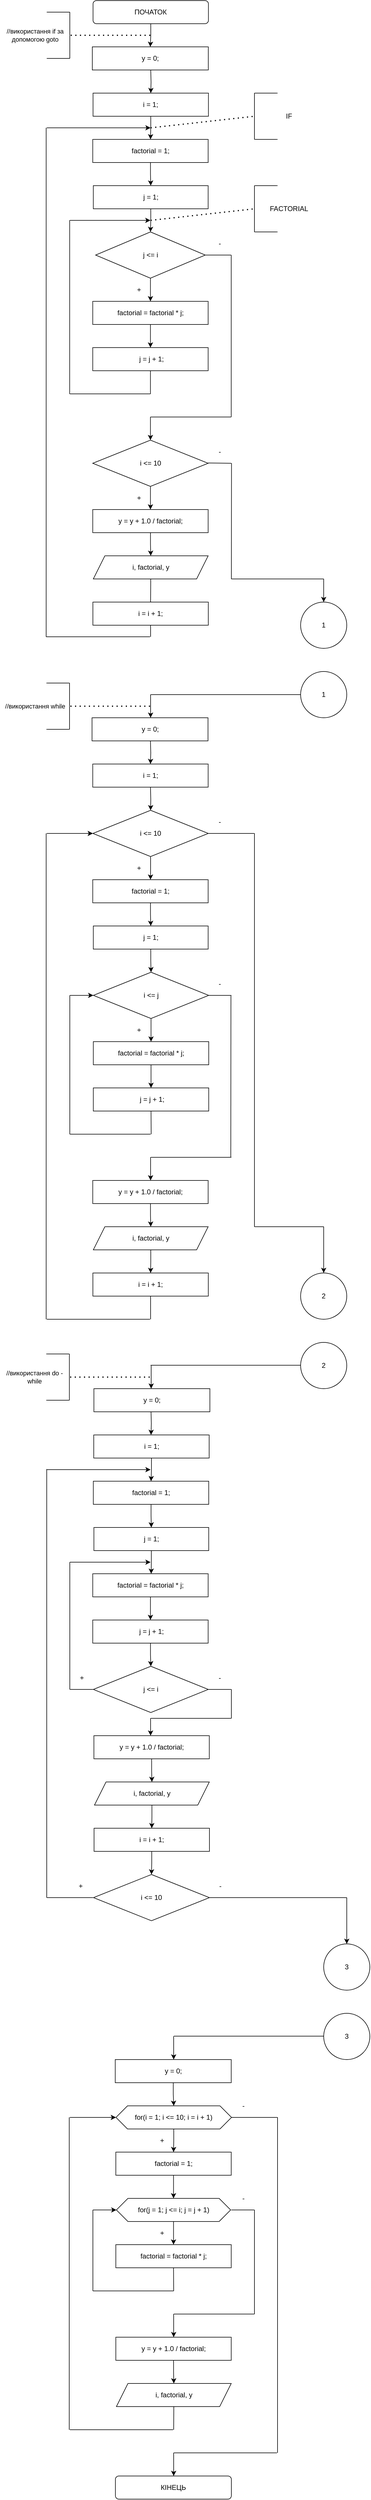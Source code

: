 <mxfile version="16.5.1" type="device"><diagram id="L-5U5gxU07dS2nsxIZmG" name="Страница 1"><mxGraphModel dx="868" dy="563" grid="1" gridSize="10" guides="1" tooltips="1" connect="1" arrows="1" fold="1" page="1" pageScale="1" pageWidth="827" pageHeight="1169" math="0" shadow="0"><root><mxCell id="0"/><mxCell id="1" parent="0"/><mxCell id="ZQa3BMtyX0t7E4m9LbLa-161" value="" style="edgeStyle=orthogonalEdgeStyle;rounded=0;orthogonalLoop=1;jettySize=auto;html=1;" parent="1" source="2pQxd9SInpSL4B5WO1oi-1" target="ZQa3BMtyX0t7E4m9LbLa-160" edge="1"><mxGeometry relative="1" as="geometry"/></mxCell><mxCell id="2pQxd9SInpSL4B5WO1oi-1" value="ПОЧАТОК" style="rounded=1;whiteSpace=wrap;html=1;" parent="1" vertex="1"><mxGeometry x="320.25" y="40" width="200" height="40" as="geometry"/></mxCell><mxCell id="2pQxd9SInpSL4B5WO1oi-9" value="" style="edgeStyle=orthogonalEdgeStyle;rounded=0;orthogonalLoop=1;jettySize=auto;html=1;" parent="1" target="2pQxd9SInpSL4B5WO1oi-8" edge="1"><mxGeometry relative="1" as="geometry"><mxPoint x="420.25" y="160" as="sourcePoint"/></mxGeometry></mxCell><mxCell id="ZQa3BMtyX0t7E4m9LbLa-22" value="" style="edgeStyle=orthogonalEdgeStyle;rounded=0;orthogonalLoop=1;jettySize=auto;html=1;" parent="1" source="2pQxd9SInpSL4B5WO1oi-8" target="ZQa3BMtyX0t7E4m9LbLa-1" edge="1"><mxGeometry relative="1" as="geometry"/></mxCell><mxCell id="2pQxd9SInpSL4B5WO1oi-8" value="i = 1;" style="rounded=0;whiteSpace=wrap;html=1;" parent="1" vertex="1"><mxGeometry x="320.25" y="200" width="200" height="40" as="geometry"/></mxCell><mxCell id="2pQxd9SInpSL4B5WO1oi-80" value="" style="endArrow=none;dashed=1;html=1;dashPattern=1 3;strokeWidth=2;rounded=0;fontSize=11;" parent="1" edge="1"><mxGeometry width="50" height="50" relative="1" as="geometry"><mxPoint x="281.5" y="100" as="sourcePoint"/><mxPoint x="421" y="100" as="targetPoint"/></mxGeometry></mxCell><mxCell id="wrFupDP92mn94xfU0xrm-1" value="" style="endArrow=none;html=1;rounded=0;fontSize=11;" parent="1" edge="1"><mxGeometry width="50" height="50" relative="1" as="geometry"><mxPoint x="280" y="140" as="sourcePoint"/><mxPoint x="280" y="60" as="targetPoint"/></mxGeometry></mxCell><mxCell id="wrFupDP92mn94xfU0xrm-2" value="" style="endArrow=none;html=1;rounded=0;fontSize=11;" parent="1" edge="1"><mxGeometry width="50" height="50" relative="1" as="geometry"><mxPoint x="240" y="140" as="sourcePoint"/><mxPoint x="280" y="140" as="targetPoint"/></mxGeometry></mxCell><mxCell id="wrFupDP92mn94xfU0xrm-3" value="" style="endArrow=none;html=1;rounded=0;fontSize=11;" parent="1" edge="1"><mxGeometry width="50" height="50" relative="1" as="geometry"><mxPoint x="240" y="60" as="sourcePoint"/><mxPoint x="280" y="60" as="targetPoint"/></mxGeometry></mxCell><mxCell id="wrFupDP92mn94xfU0xrm-4" value="&lt;span&gt;//використання if за допомогою goto&lt;/span&gt;" style="text;html=1;strokeColor=none;fillColor=none;align=center;verticalAlign=middle;whiteSpace=wrap;rounded=0;fontSize=11;" parent="1" vertex="1"><mxGeometry x="160" y="60" width="119.5" height="80" as="geometry"/></mxCell><mxCell id="ZQa3BMtyX0t7E4m9LbLa-3" value="" style="edgeStyle=orthogonalEdgeStyle;rounded=0;orthogonalLoop=1;jettySize=auto;html=1;" parent="1" source="ZQa3BMtyX0t7E4m9LbLa-1" target="ZQa3BMtyX0t7E4m9LbLa-2" edge="1"><mxGeometry relative="1" as="geometry"/></mxCell><mxCell id="ZQa3BMtyX0t7E4m9LbLa-1" value="&lt;div&gt;factorial = 1;&lt;/div&gt;" style="rounded=0;whiteSpace=wrap;html=1;" parent="1" vertex="1"><mxGeometry x="319.75" y="280" width="200" height="40" as="geometry"/></mxCell><mxCell id="ZQa3BMtyX0t7E4m9LbLa-5" value="" style="edgeStyle=orthogonalEdgeStyle;rounded=0;orthogonalLoop=1;jettySize=auto;html=1;" parent="1" source="ZQa3BMtyX0t7E4m9LbLa-2" target="ZQa3BMtyX0t7E4m9LbLa-4" edge="1"><mxGeometry relative="1" as="geometry"/></mxCell><mxCell id="ZQa3BMtyX0t7E4m9LbLa-2" value="j = 1;" style="rounded=0;whiteSpace=wrap;html=1;" parent="1" vertex="1"><mxGeometry x="320.75" y="360" width="199" height="40" as="geometry"/></mxCell><mxCell id="ZQa3BMtyX0t7E4m9LbLa-8" value="" style="edgeStyle=orthogonalEdgeStyle;rounded=0;orthogonalLoop=1;jettySize=auto;html=1;" parent="1" source="ZQa3BMtyX0t7E4m9LbLa-4" target="ZQa3BMtyX0t7E4m9LbLa-7" edge="1"><mxGeometry relative="1" as="geometry"/></mxCell><mxCell id="ZQa3BMtyX0t7E4m9LbLa-4" value="j &amp;lt;= i" style="rhombus;whiteSpace=wrap;html=1;" parent="1" vertex="1"><mxGeometry x="324.75" y="440" width="190" height="80" as="geometry"/></mxCell><mxCell id="ZQa3BMtyX0t7E4m9LbLa-10" value="" style="edgeStyle=orthogonalEdgeStyle;rounded=0;orthogonalLoop=1;jettySize=auto;html=1;" parent="1" source="ZQa3BMtyX0t7E4m9LbLa-7" target="ZQa3BMtyX0t7E4m9LbLa-9" edge="1"><mxGeometry relative="1" as="geometry"/></mxCell><mxCell id="ZQa3BMtyX0t7E4m9LbLa-7" value="&lt;div&gt;factorial = factorial * j;&lt;/div&gt;" style="rounded=0;whiteSpace=wrap;html=1;" parent="1" vertex="1"><mxGeometry x="319.75" y="560" width="200" height="40" as="geometry"/></mxCell><mxCell id="ZQa3BMtyX0t7E4m9LbLa-9" value="&lt;span&gt;&amp;nbsp;j = j + 1;&lt;/span&gt;" style="rounded=0;whiteSpace=wrap;html=1;" parent="1" vertex="1"><mxGeometry x="319.75" y="640" width="200" height="40" as="geometry"/></mxCell><mxCell id="ZQa3BMtyX0t7E4m9LbLa-11" value="" style="endArrow=none;html=1;rounded=0;entryX=0.5;entryY=1;entryDx=0;entryDy=0;" parent="1" target="ZQa3BMtyX0t7E4m9LbLa-9" edge="1"><mxGeometry width="50" height="50" relative="1" as="geometry"><mxPoint x="419.75" y="720" as="sourcePoint"/><mxPoint x="439.75" y="690" as="targetPoint"/></mxGeometry></mxCell><mxCell id="ZQa3BMtyX0t7E4m9LbLa-12" value="" style="endArrow=none;html=1;rounded=0;" parent="1" edge="1"><mxGeometry width="50" height="50" relative="1" as="geometry"><mxPoint x="279.75" y="720" as="sourcePoint"/><mxPoint x="419.75" y="720" as="targetPoint"/></mxGeometry></mxCell><mxCell id="ZQa3BMtyX0t7E4m9LbLa-13" value="" style="endArrow=none;html=1;rounded=0;" parent="1" edge="1"><mxGeometry width="50" height="50" relative="1" as="geometry"><mxPoint x="279.75" y="720" as="sourcePoint"/><mxPoint x="279.75" y="420" as="targetPoint"/></mxGeometry></mxCell><mxCell id="ZQa3BMtyX0t7E4m9LbLa-14" value="" style="endArrow=classic;html=1;rounded=0;" parent="1" edge="1"><mxGeometry width="50" height="50" relative="1" as="geometry"><mxPoint x="279.75" y="420" as="sourcePoint"/><mxPoint x="419.75" y="420" as="targetPoint"/></mxGeometry></mxCell><mxCell id="ZQa3BMtyX0t7E4m9LbLa-15" value="" style="endArrow=none;html=1;rounded=0;" parent="1" edge="1"><mxGeometry width="50" height="50" relative="1" as="geometry"><mxPoint x="559.75" y="760" as="sourcePoint"/><mxPoint x="559.75" y="480" as="targetPoint"/></mxGeometry></mxCell><mxCell id="ZQa3BMtyX0t7E4m9LbLa-16" value="" style="endArrow=none;html=1;rounded=0;exitX=1;exitY=0.5;exitDx=0;exitDy=0;" parent="1" source="ZQa3BMtyX0t7E4m9LbLa-4" edge="1"><mxGeometry width="50" height="50" relative="1" as="geometry"><mxPoint x="529.75" y="440" as="sourcePoint"/><mxPoint x="559.75" y="480" as="targetPoint"/></mxGeometry></mxCell><mxCell id="ZQa3BMtyX0t7E4m9LbLa-17" value="" style="endArrow=none;html=1;rounded=0;" parent="1" edge="1"><mxGeometry width="50" height="50" relative="1" as="geometry"><mxPoint x="419.75" y="760" as="sourcePoint"/><mxPoint x="559.75" y="760" as="targetPoint"/></mxGeometry></mxCell><mxCell id="ZQa3BMtyX0t7E4m9LbLa-18" value="" style="endArrow=classic;html=1;rounded=0;" parent="1" edge="1"><mxGeometry width="50" height="50" relative="1" as="geometry"><mxPoint x="419.75" y="760" as="sourcePoint"/><mxPoint x="419.75" y="800" as="targetPoint"/></mxGeometry></mxCell><mxCell id="ZQa3BMtyX0t7E4m9LbLa-23" value="" style="edgeStyle=orthogonalEdgeStyle;rounded=0;orthogonalLoop=1;jettySize=auto;html=1;" parent="1" source="ZQa3BMtyX0t7E4m9LbLa-19" target="ZQa3BMtyX0t7E4m9LbLa-20" edge="1"><mxGeometry relative="1" as="geometry"/></mxCell><mxCell id="ZQa3BMtyX0t7E4m9LbLa-19" value="i &amp;lt;= 10" style="rhombus;whiteSpace=wrap;html=1;" parent="1" vertex="1"><mxGeometry x="319.75" y="800" width="200" height="80" as="geometry"/></mxCell><mxCell id="ZQa3BMtyX0t7E4m9LbLa-24" value="" style="edgeStyle=orthogonalEdgeStyle;rounded=0;orthogonalLoop=1;jettySize=auto;html=1;" parent="1" source="ZQa3BMtyX0t7E4m9LbLa-20" target="ZQa3BMtyX0t7E4m9LbLa-21" edge="1"><mxGeometry relative="1" as="geometry"/></mxCell><mxCell id="ZQa3BMtyX0t7E4m9LbLa-20" value="y = y + 1.0 / factorial;" style="rounded=0;whiteSpace=wrap;html=1;" parent="1" vertex="1"><mxGeometry x="319.75" y="920" width="200" height="40" as="geometry"/></mxCell><mxCell id="ZQa3BMtyX0t7E4m9LbLa-21" value="i, factorial, y" style="shape=parallelogram;perimeter=parallelogramPerimeter;whiteSpace=wrap;html=1;fixedSize=1;" parent="1" vertex="1"><mxGeometry x="320.75" y="1000" width="199" height="40" as="geometry"/></mxCell><mxCell id="ZQa3BMtyX0t7E4m9LbLa-25" value="" style="endArrow=none;html=1;rounded=0;entryX=0.5;entryY=1;entryDx=0;entryDy=0;" parent="1" target="ZQa3BMtyX0t7E4m9LbLa-21" edge="1"><mxGeometry width="50" height="50" relative="1" as="geometry"><mxPoint x="420" y="1080" as="sourcePoint"/><mxPoint x="450" y="1080" as="targetPoint"/></mxGeometry></mxCell><mxCell id="ZQa3BMtyX0t7E4m9LbLa-26" value="" style="endArrow=none;html=1;rounded=0;" parent="1" edge="1"><mxGeometry width="50" height="50" relative="1" as="geometry"><mxPoint x="239" y="1140" as="sourcePoint"/><mxPoint x="419" y="1140" as="targetPoint"/></mxGeometry></mxCell><mxCell id="ZQa3BMtyX0t7E4m9LbLa-27" value="" style="endArrow=none;html=1;rounded=0;" parent="1" edge="1"><mxGeometry width="50" height="50" relative="1" as="geometry"><mxPoint x="239" y="1140" as="sourcePoint"/><mxPoint x="239" y="260" as="targetPoint"/></mxGeometry></mxCell><mxCell id="ZQa3BMtyX0t7E4m9LbLa-28" value="" style="endArrow=classic;html=1;rounded=0;" parent="1" edge="1"><mxGeometry width="50" height="50" relative="1" as="geometry"><mxPoint x="240" y="260" as="sourcePoint"/><mxPoint x="420" y="260" as="targetPoint"/></mxGeometry></mxCell><mxCell id="ZQa3BMtyX0t7E4m9LbLa-29" value="+" style="text;html=1;strokeColor=none;fillColor=none;align=center;verticalAlign=middle;whiteSpace=wrap;rounded=0;" parent="1" vertex="1"><mxGeometry x="380" y="520" width="40" height="40" as="geometry"/></mxCell><mxCell id="ZQa3BMtyX0t7E4m9LbLa-30" value="-" style="text;html=1;strokeColor=none;fillColor=none;align=center;verticalAlign=middle;whiteSpace=wrap;rounded=0;" parent="1" vertex="1"><mxGeometry x="520.25" y="440" width="40" height="40" as="geometry"/></mxCell><mxCell id="ZQa3BMtyX0t7E4m9LbLa-31" value="+" style="text;html=1;strokeColor=none;fillColor=none;align=center;verticalAlign=middle;whiteSpace=wrap;rounded=0;" parent="1" vertex="1"><mxGeometry x="380" y="880" width="40" height="40" as="geometry"/></mxCell><mxCell id="ZQa3BMtyX0t7E4m9LbLa-32" value="-" style="text;html=1;strokeColor=none;fillColor=none;align=center;verticalAlign=middle;whiteSpace=wrap;rounded=0;" parent="1" vertex="1"><mxGeometry x="520.25" y="800" width="40" height="40" as="geometry"/></mxCell><mxCell id="ZQa3BMtyX0t7E4m9LbLa-33" value="" style="endArrow=none;html=1;rounded=0;" parent="1" edge="1"><mxGeometry width="50" height="50" relative="1" as="geometry"><mxPoint x="519.75" y="839.5" as="sourcePoint"/><mxPoint x="560" y="840" as="targetPoint"/></mxGeometry></mxCell><mxCell id="ZQa3BMtyX0t7E4m9LbLa-34" value="" style="endArrow=none;html=1;rounded=0;" parent="1" edge="1"><mxGeometry width="50" height="50" relative="1" as="geometry"><mxPoint x="600" y="360" as="sourcePoint"/><mxPoint x="640" y="360" as="targetPoint"/></mxGeometry></mxCell><mxCell id="ZQa3BMtyX0t7E4m9LbLa-35" value="" style="endArrow=none;html=1;rounded=0;" parent="1" edge="1"><mxGeometry width="50" height="50" relative="1" as="geometry"><mxPoint x="600" y="440" as="sourcePoint"/><mxPoint x="640" y="440" as="targetPoint"/></mxGeometry></mxCell><mxCell id="ZQa3BMtyX0t7E4m9LbLa-36" value="" style="endArrow=none;html=1;rounded=0;" parent="1" edge="1"><mxGeometry width="50" height="50" relative="1" as="geometry"><mxPoint x="600" y="440" as="sourcePoint"/><mxPoint x="600" y="360" as="targetPoint"/></mxGeometry></mxCell><mxCell id="ZQa3BMtyX0t7E4m9LbLa-38" value="" style="endArrow=none;dashed=1;html=1;dashPattern=1 3;strokeWidth=2;rounded=0;" parent="1" edge="1"><mxGeometry width="50" height="50" relative="1" as="geometry"><mxPoint x="420" y="420" as="sourcePoint"/><mxPoint x="600" y="400" as="targetPoint"/></mxGeometry></mxCell><mxCell id="ZQa3BMtyX0t7E4m9LbLa-39" value="FACTORIAL" style="text;html=1;strokeColor=none;fillColor=none;align=center;verticalAlign=middle;whiteSpace=wrap;rounded=0;" parent="1" vertex="1"><mxGeometry x="600" y="360" width="120" height="80" as="geometry"/></mxCell><mxCell id="ZQa3BMtyX0t7E4m9LbLa-40" value="" style="endArrow=none;html=1;rounded=0;" parent="1" edge="1"><mxGeometry width="50" height="50" relative="1" as="geometry"><mxPoint x="600" y="200" as="sourcePoint"/><mxPoint x="640" y="200" as="targetPoint"/></mxGeometry></mxCell><mxCell id="ZQa3BMtyX0t7E4m9LbLa-41" value="" style="endArrow=none;html=1;rounded=0;" parent="1" edge="1"><mxGeometry width="50" height="50" relative="1" as="geometry"><mxPoint x="600" y="280" as="sourcePoint"/><mxPoint x="640" y="280" as="targetPoint"/></mxGeometry></mxCell><mxCell id="ZQa3BMtyX0t7E4m9LbLa-42" value="" style="endArrow=none;html=1;rounded=0;" parent="1" edge="1"><mxGeometry width="50" height="50" relative="1" as="geometry"><mxPoint x="600" y="280" as="sourcePoint"/><mxPoint x="600" y="200" as="targetPoint"/></mxGeometry></mxCell><mxCell id="ZQa3BMtyX0t7E4m9LbLa-43" value="" style="endArrow=none;dashed=1;html=1;dashPattern=1 3;strokeWidth=2;rounded=0;" parent="1" edge="1"><mxGeometry width="50" height="50" relative="1" as="geometry"><mxPoint x="420" y="260" as="sourcePoint"/><mxPoint x="600" y="240" as="targetPoint"/></mxGeometry></mxCell><mxCell id="ZQa3BMtyX0t7E4m9LbLa-44" value="IF" style="text;html=1;strokeColor=none;fillColor=none;align=center;verticalAlign=middle;whiteSpace=wrap;rounded=0;" parent="1" vertex="1"><mxGeometry x="600" y="200" width="120" height="80" as="geometry"/></mxCell><mxCell id="ZQa3BMtyX0t7E4m9LbLa-45" value="" style="endArrow=none;html=1;rounded=0;entryX=1;entryY=1;entryDx=0;entryDy=0;" parent="1" target="ZQa3BMtyX0t7E4m9LbLa-32" edge="1"><mxGeometry width="50" height="50" relative="1" as="geometry"><mxPoint x="560" y="1040" as="sourcePoint"/><mxPoint x="610" y="890" as="targetPoint"/></mxGeometry></mxCell><mxCell id="ZQa3BMtyX0t7E4m9LbLa-46" value="" style="endArrow=none;html=1;rounded=0;" parent="1" edge="1"><mxGeometry width="50" height="50" relative="1" as="geometry"><mxPoint x="560" y="1040" as="sourcePoint"/><mxPoint x="720" y="1040" as="targetPoint"/></mxGeometry></mxCell><mxCell id="ZQa3BMtyX0t7E4m9LbLa-47" value="1" style="ellipse;whiteSpace=wrap;html=1;aspect=fixed;rounded=1;" parent="1" vertex="1"><mxGeometry x="680" y="1080" width="80" height="80" as="geometry"/></mxCell><mxCell id="ZQa3BMtyX0t7E4m9LbLa-48" value="1" style="ellipse;whiteSpace=wrap;html=1;aspect=fixed;rounded=1;" parent="1" vertex="1"><mxGeometry x="680" y="1200" width="80" height="80" as="geometry"/></mxCell><mxCell id="ZQa3BMtyX0t7E4m9LbLa-49" value="" style="endArrow=classic;html=1;rounded=0;entryX=0.5;entryY=0;entryDx=0;entryDy=0;" parent="1" target="ZQa3BMtyX0t7E4m9LbLa-47" edge="1"><mxGeometry width="50" height="50" relative="1" as="geometry"><mxPoint x="720" y="1040" as="sourcePoint"/><mxPoint x="800" y="1010" as="targetPoint"/></mxGeometry></mxCell><mxCell id="ZQa3BMtyX0t7E4m9LbLa-50" value="" style="endArrow=none;html=1;rounded=0;entryX=0;entryY=0.5;entryDx=0;entryDy=0;" parent="1" target="ZQa3BMtyX0t7E4m9LbLa-48" edge="1"><mxGeometry width="50" height="50" relative="1" as="geometry"><mxPoint x="420" y="1240" as="sourcePoint"/><mxPoint x="660" y="1260" as="targetPoint"/></mxGeometry></mxCell><mxCell id="ZQa3BMtyX0t7E4m9LbLa-51" value="" style="endArrow=classic;html=1;rounded=0;" parent="1" edge="1"><mxGeometry width="50" height="50" relative="1" as="geometry"><mxPoint x="420" y="1240" as="sourcePoint"/><mxPoint x="420" y="1280" as="targetPoint"/></mxGeometry></mxCell><mxCell id="ZQa3BMtyX0t7E4m9LbLa-52" value="" style="edgeStyle=orthogonalEdgeStyle;rounded=0;orthogonalLoop=1;jettySize=auto;html=1;" parent="1" edge="1"><mxGeometry relative="1" as="geometry"><mxPoint x="419.75" y="1320" as="sourcePoint"/><mxPoint x="419.75" y="1360" as="targetPoint"/></mxGeometry></mxCell><mxCell id="ZQa3BMtyX0t7E4m9LbLa-63" value="" style="edgeStyle=orthogonalEdgeStyle;rounded=0;orthogonalLoop=1;jettySize=auto;html=1;" parent="1" target="ZQa3BMtyX0t7E4m9LbLa-61" edge="1"><mxGeometry relative="1" as="geometry"><mxPoint x="419.8" y="1400" as="sourcePoint"/></mxGeometry></mxCell><mxCell id="ZQa3BMtyX0t7E4m9LbLa-55" value="" style="endArrow=none;dashed=1;html=1;dashPattern=1 3;strokeWidth=2;rounded=0;fontSize=11;" parent="1" edge="1"><mxGeometry width="50" height="50" relative="1" as="geometry"><mxPoint x="281" y="1260" as="sourcePoint"/><mxPoint x="420.5" y="1260" as="targetPoint"/></mxGeometry></mxCell><mxCell id="ZQa3BMtyX0t7E4m9LbLa-56" value="" style="endArrow=none;html=1;rounded=0;fontSize=11;" parent="1" edge="1"><mxGeometry width="50" height="50" relative="1" as="geometry"><mxPoint x="279.5" y="1300" as="sourcePoint"/><mxPoint x="279.5" y="1220" as="targetPoint"/></mxGeometry></mxCell><mxCell id="ZQa3BMtyX0t7E4m9LbLa-57" value="" style="endArrow=none;html=1;rounded=0;fontSize=11;" parent="1" edge="1"><mxGeometry width="50" height="50" relative="1" as="geometry"><mxPoint x="239.5" y="1300" as="sourcePoint"/><mxPoint x="279.5" y="1300" as="targetPoint"/></mxGeometry></mxCell><mxCell id="ZQa3BMtyX0t7E4m9LbLa-58" value="" style="endArrow=none;html=1;rounded=0;fontSize=11;" parent="1" edge="1"><mxGeometry width="50" height="50" relative="1" as="geometry"><mxPoint x="239.5" y="1220" as="sourcePoint"/><mxPoint x="279.5" y="1220" as="targetPoint"/></mxGeometry></mxCell><mxCell id="ZQa3BMtyX0t7E4m9LbLa-59" value="&lt;span&gt;//використання while&lt;/span&gt;" style="text;html=1;strokeColor=none;fillColor=none;align=center;verticalAlign=middle;whiteSpace=wrap;rounded=0;fontSize=11;" parent="1" vertex="1"><mxGeometry x="159.5" y="1220" width="119.5" height="80" as="geometry"/></mxCell><mxCell id="ZQa3BMtyX0t7E4m9LbLa-71" value="" style="edgeStyle=orthogonalEdgeStyle;rounded=0;orthogonalLoop=1;jettySize=auto;html=1;" parent="1" source="ZQa3BMtyX0t7E4m9LbLa-61" target="ZQa3BMtyX0t7E4m9LbLa-69" edge="1"><mxGeometry relative="1" as="geometry"/></mxCell><mxCell id="ZQa3BMtyX0t7E4m9LbLa-61" value="i &amp;lt;= 10" style="rhombus;whiteSpace=wrap;html=1;rounded=0;" parent="1" vertex="1"><mxGeometry x="320" y="1440" width="200" height="80" as="geometry"/></mxCell><mxCell id="ZQa3BMtyX0t7E4m9LbLa-65" value="i = i + 1;" style="rounded=0;whiteSpace=wrap;html=1;" parent="1" vertex="1"><mxGeometry x="320" y="1080" width="200" height="40" as="geometry"/></mxCell><mxCell id="ZQa3BMtyX0t7E4m9LbLa-66" value="" style="endArrow=none;html=1;rounded=0;entryX=0.5;entryY=1;entryDx=0;entryDy=0;" parent="1" target="ZQa3BMtyX0t7E4m9LbLa-65" edge="1"><mxGeometry width="50" height="50" relative="1" as="geometry"><mxPoint x="420" y="1140" as="sourcePoint"/><mxPoint x="490" y="1130" as="targetPoint"/></mxGeometry></mxCell><mxCell id="ZQa3BMtyX0t7E4m9LbLa-72" value="" style="edgeStyle=orthogonalEdgeStyle;rounded=0;orthogonalLoop=1;jettySize=auto;html=1;" parent="1" source="ZQa3BMtyX0t7E4m9LbLa-69" target="ZQa3BMtyX0t7E4m9LbLa-70" edge="1"><mxGeometry relative="1" as="geometry"/></mxCell><mxCell id="ZQa3BMtyX0t7E4m9LbLa-69" value="&lt;div&gt;factorial = 1;&lt;/div&gt;" style="rounded=0;whiteSpace=wrap;html=1;" parent="1" vertex="1"><mxGeometry x="319.75" y="1560" width="200" height="40" as="geometry"/></mxCell><mxCell id="ZQa3BMtyX0t7E4m9LbLa-74" value="" style="edgeStyle=orthogonalEdgeStyle;rounded=0;orthogonalLoop=1;jettySize=auto;html=1;" parent="1" source="ZQa3BMtyX0t7E4m9LbLa-70" target="ZQa3BMtyX0t7E4m9LbLa-73" edge="1"><mxGeometry relative="1" as="geometry"/></mxCell><mxCell id="ZQa3BMtyX0t7E4m9LbLa-70" value="j = 1;" style="rounded=0;whiteSpace=wrap;html=1;" parent="1" vertex="1"><mxGeometry x="320.75" y="1640" width="199" height="40" as="geometry"/></mxCell><mxCell id="ZQa3BMtyX0t7E4m9LbLa-77" value="" style="edgeStyle=orthogonalEdgeStyle;rounded=0;orthogonalLoop=1;jettySize=auto;html=1;" parent="1" source="ZQa3BMtyX0t7E4m9LbLa-73" target="ZQa3BMtyX0t7E4m9LbLa-75" edge="1"><mxGeometry relative="1" as="geometry"/></mxCell><mxCell id="ZQa3BMtyX0t7E4m9LbLa-73" value="i &amp;lt;= j" style="rhombus;whiteSpace=wrap;html=1;rounded=0;" parent="1" vertex="1"><mxGeometry x="320.75" y="1720" width="200" height="80" as="geometry"/></mxCell><mxCell id="ZQa3BMtyX0t7E4m9LbLa-78" value="" style="edgeStyle=orthogonalEdgeStyle;rounded=0;orthogonalLoop=1;jettySize=auto;html=1;" parent="1" source="ZQa3BMtyX0t7E4m9LbLa-75" target="ZQa3BMtyX0t7E4m9LbLa-76" edge="1"><mxGeometry relative="1" as="geometry"/></mxCell><mxCell id="ZQa3BMtyX0t7E4m9LbLa-75" value="&lt;div&gt;factorial = factorial * j;&lt;/div&gt;" style="rounded=0;whiteSpace=wrap;html=1;" parent="1" vertex="1"><mxGeometry x="320.75" y="1840" width="200" height="40" as="geometry"/></mxCell><mxCell id="ZQa3BMtyX0t7E4m9LbLa-76" value="&lt;span&gt;&amp;nbsp;j = j + 1;&lt;/span&gt;" style="rounded=0;whiteSpace=wrap;html=1;" parent="1" vertex="1"><mxGeometry x="320.75" y="1920" width="200" height="40" as="geometry"/></mxCell><mxCell id="ZQa3BMtyX0t7E4m9LbLa-79" value="" style="endArrow=none;html=1;rounded=0;entryX=0.5;entryY=1;entryDx=0;entryDy=0;" parent="1" target="ZQa3BMtyX0t7E4m9LbLa-76" edge="1"><mxGeometry width="50" height="50" relative="1" as="geometry"><mxPoint x="421" y="2000" as="sourcePoint"/><mxPoint x="460" y="1980" as="targetPoint"/></mxGeometry></mxCell><mxCell id="ZQa3BMtyX0t7E4m9LbLa-80" value="" style="endArrow=none;html=1;rounded=0;" parent="1" edge="1"><mxGeometry width="50" height="50" relative="1" as="geometry"><mxPoint x="280" y="2000" as="sourcePoint"/><mxPoint x="420" y="2000" as="targetPoint"/></mxGeometry></mxCell><mxCell id="ZQa3BMtyX0t7E4m9LbLa-81" value="" style="endArrow=none;html=1;rounded=0;" parent="1" edge="1"><mxGeometry width="50" height="50" relative="1" as="geometry"><mxPoint x="280" y="2000" as="sourcePoint"/><mxPoint x="280" y="1760" as="targetPoint"/></mxGeometry></mxCell><mxCell id="ZQa3BMtyX0t7E4m9LbLa-82" value="" style="endArrow=classic;html=1;rounded=0;entryX=0;entryY=0.5;entryDx=0;entryDy=0;" parent="1" target="ZQa3BMtyX0t7E4m9LbLa-73" edge="1"><mxGeometry width="50" height="50" relative="1" as="geometry"><mxPoint x="280" y="1760" as="sourcePoint"/><mxPoint x="330" y="1700" as="targetPoint"/></mxGeometry></mxCell><mxCell id="ZQa3BMtyX0t7E4m9LbLa-83" value="" style="endArrow=none;html=1;rounded=0;exitX=0.996;exitY=0.5;exitDx=0;exitDy=0;exitPerimeter=0;" parent="1" source="ZQa3BMtyX0t7E4m9LbLa-73" edge="1"><mxGeometry width="50" height="50" relative="1" as="geometry"><mxPoint x="530" y="1760" as="sourcePoint"/><mxPoint x="560" y="1760" as="targetPoint"/></mxGeometry></mxCell><mxCell id="ZQa3BMtyX0t7E4m9LbLa-84" value="" style="endArrow=none;html=1;rounded=0;" parent="1" edge="1"><mxGeometry width="50" height="50" relative="1" as="geometry"><mxPoint x="559" y="2040" as="sourcePoint"/><mxPoint x="559.25" y="1760" as="targetPoint"/></mxGeometry></mxCell><mxCell id="ZQa3BMtyX0t7E4m9LbLa-85" value="" style="endArrow=none;html=1;rounded=0;" parent="1" edge="1"><mxGeometry width="50" height="50" relative="1" as="geometry"><mxPoint x="420" y="2040" as="sourcePoint"/><mxPoint x="560" y="2040" as="targetPoint"/></mxGeometry></mxCell><mxCell id="ZQa3BMtyX0t7E4m9LbLa-86" value="" style="endArrow=classic;html=1;rounded=0;" parent="1" edge="1"><mxGeometry width="50" height="50" relative="1" as="geometry"><mxPoint x="420" y="2040" as="sourcePoint"/><mxPoint x="420" y="2080" as="targetPoint"/></mxGeometry></mxCell><mxCell id="ZQa3BMtyX0t7E4m9LbLa-90" value="" style="edgeStyle=orthogonalEdgeStyle;rounded=0;orthogonalLoop=1;jettySize=auto;html=1;" parent="1" source="ZQa3BMtyX0t7E4m9LbLa-87" target="ZQa3BMtyX0t7E4m9LbLa-88" edge="1"><mxGeometry relative="1" as="geometry"/></mxCell><mxCell id="ZQa3BMtyX0t7E4m9LbLa-87" value="y = y + 1.0 / factorial;" style="rounded=0;whiteSpace=wrap;html=1;" parent="1" vertex="1"><mxGeometry x="319.75" y="2080" width="200" height="40" as="geometry"/></mxCell><mxCell id="ZQa3BMtyX0t7E4m9LbLa-91" value="" style="edgeStyle=orthogonalEdgeStyle;rounded=0;orthogonalLoop=1;jettySize=auto;html=1;" parent="1" source="ZQa3BMtyX0t7E4m9LbLa-88" target="ZQa3BMtyX0t7E4m9LbLa-89" edge="1"><mxGeometry relative="1" as="geometry"/></mxCell><mxCell id="ZQa3BMtyX0t7E4m9LbLa-88" value="i, factorial, y" style="shape=parallelogram;perimeter=parallelogramPerimeter;whiteSpace=wrap;html=1;fixedSize=1;" parent="1" vertex="1"><mxGeometry x="320.75" y="2160" width="199" height="40" as="geometry"/></mxCell><mxCell id="ZQa3BMtyX0t7E4m9LbLa-89" value="i = i + 1;" style="rounded=0;whiteSpace=wrap;html=1;" parent="1" vertex="1"><mxGeometry x="320" y="2240" width="200" height="40" as="geometry"/></mxCell><mxCell id="ZQa3BMtyX0t7E4m9LbLa-92" value="+" style="text;html=1;strokeColor=none;fillColor=none;align=center;verticalAlign=middle;whiteSpace=wrap;rounded=0;" parent="1" vertex="1"><mxGeometry x="380" y="1800" width="40" height="40" as="geometry"/></mxCell><mxCell id="ZQa3BMtyX0t7E4m9LbLa-93" value="-" style="text;html=1;strokeColor=none;fillColor=none;align=center;verticalAlign=middle;whiteSpace=wrap;rounded=0;" parent="1" vertex="1"><mxGeometry x="519.75" y="1720" width="40" height="40" as="geometry"/></mxCell><mxCell id="ZQa3BMtyX0t7E4m9LbLa-94" value="" style="endArrow=none;html=1;rounded=0;entryX=0.5;entryY=1;entryDx=0;entryDy=0;" parent="1" target="ZQa3BMtyX0t7E4m9LbLa-89" edge="1"><mxGeometry width="50" height="50" relative="1" as="geometry"><mxPoint x="420" y="2320" as="sourcePoint"/><mxPoint x="410" y="2290" as="targetPoint"/></mxGeometry></mxCell><mxCell id="ZQa3BMtyX0t7E4m9LbLa-95" value="" style="endArrow=none;html=1;rounded=0;" parent="1" edge="1"><mxGeometry width="50" height="50" relative="1" as="geometry"><mxPoint x="240" y="2320" as="sourcePoint"/><mxPoint x="419" y="2320" as="targetPoint"/></mxGeometry></mxCell><mxCell id="ZQa3BMtyX0t7E4m9LbLa-96" value="" style="endArrow=none;html=1;rounded=0;" parent="1" edge="1"><mxGeometry width="50" height="50" relative="1" as="geometry"><mxPoint x="239" y="2320" as="sourcePoint"/><mxPoint x="239" y="1480" as="targetPoint"/></mxGeometry></mxCell><mxCell id="ZQa3BMtyX0t7E4m9LbLa-97" value="" style="endArrow=classic;html=1;rounded=0;entryX=0;entryY=0.5;entryDx=0;entryDy=0;" parent="1" target="ZQa3BMtyX0t7E4m9LbLa-61" edge="1"><mxGeometry width="50" height="50" relative="1" as="geometry"><mxPoint x="240" y="1480" as="sourcePoint"/><mxPoint x="320" y="1410" as="targetPoint"/></mxGeometry></mxCell><mxCell id="ZQa3BMtyX0t7E4m9LbLa-98" value="+" style="text;html=1;strokeColor=none;fillColor=none;align=center;verticalAlign=middle;whiteSpace=wrap;rounded=0;" parent="1" vertex="1"><mxGeometry x="380" y="1520" width="40" height="40" as="geometry"/></mxCell><mxCell id="ZQa3BMtyX0t7E4m9LbLa-99" value="" style="endArrow=none;html=1;rounded=0;exitX=1;exitY=0.5;exitDx=0;exitDy=0;" parent="1" source="ZQa3BMtyX0t7E4m9LbLa-61" edge="1"><mxGeometry width="50" height="50" relative="1" as="geometry"><mxPoint x="560" y="1460" as="sourcePoint"/><mxPoint x="600" y="1480" as="targetPoint"/></mxGeometry></mxCell><mxCell id="ZQa3BMtyX0t7E4m9LbLa-100" value="-" style="text;html=1;strokeColor=none;fillColor=none;align=center;verticalAlign=middle;whiteSpace=wrap;rounded=0;" parent="1" vertex="1"><mxGeometry x="519.75" y="1440" width="40" height="40" as="geometry"/></mxCell><mxCell id="ZQa3BMtyX0t7E4m9LbLa-101" value="" style="endArrow=none;html=1;rounded=0;" parent="1" edge="1"><mxGeometry width="50" height="50" relative="1" as="geometry"><mxPoint x="600" y="2160" as="sourcePoint"/><mxPoint x="600" y="1480" as="targetPoint"/></mxGeometry></mxCell><mxCell id="ZQa3BMtyX0t7E4m9LbLa-102" value="2" style="ellipse;whiteSpace=wrap;html=1;aspect=fixed;rounded=1;" parent="1" vertex="1"><mxGeometry x="680" y="2240" width="80" height="80" as="geometry"/></mxCell><mxCell id="ZQa3BMtyX0t7E4m9LbLa-103" value="" style="endArrow=none;html=1;rounded=0;" parent="1" edge="1"><mxGeometry width="50" height="50" relative="1" as="geometry"><mxPoint x="600" y="2160" as="sourcePoint"/><mxPoint x="720" y="2160" as="targetPoint"/></mxGeometry></mxCell><mxCell id="ZQa3BMtyX0t7E4m9LbLa-104" value="" style="endArrow=classic;html=1;rounded=0;entryX=0.5;entryY=0;entryDx=0;entryDy=0;" parent="1" target="ZQa3BMtyX0t7E4m9LbLa-102" edge="1"><mxGeometry width="50" height="50" relative="1" as="geometry"><mxPoint x="720" y="2160" as="sourcePoint"/><mxPoint x="860" y="2160" as="targetPoint"/></mxGeometry></mxCell><mxCell id="ZQa3BMtyX0t7E4m9LbLa-105" value="2" style="ellipse;whiteSpace=wrap;html=1;aspect=fixed;rounded=1;" parent="1" vertex="1"><mxGeometry x="680" y="2360" width="80" height="80" as="geometry"/></mxCell><mxCell id="ZQa3BMtyX0t7E4m9LbLa-106" value="" style="endArrow=none;html=1;rounded=0;entryX=0;entryY=0.5;entryDx=0;entryDy=0;" parent="1" edge="1"><mxGeometry width="50" height="50" relative="1" as="geometry"><mxPoint x="420" y="2399.5" as="sourcePoint"/><mxPoint x="680" y="2399.5" as="targetPoint"/></mxGeometry></mxCell><mxCell id="ZQa3BMtyX0t7E4m9LbLa-107" value="" style="endArrow=none;dashed=1;html=1;dashPattern=1 3;strokeWidth=2;rounded=0;fontSize=11;" parent="1" edge="1"><mxGeometry width="50" height="50" relative="1" as="geometry"><mxPoint x="280.5" y="2420" as="sourcePoint"/><mxPoint x="420" y="2420" as="targetPoint"/></mxGeometry></mxCell><mxCell id="ZQa3BMtyX0t7E4m9LbLa-108" value="" style="endArrow=none;html=1;rounded=0;fontSize=11;" parent="1" edge="1"><mxGeometry width="50" height="50" relative="1" as="geometry"><mxPoint x="279.25" y="2460" as="sourcePoint"/><mxPoint x="279.25" y="2380" as="targetPoint"/></mxGeometry></mxCell><mxCell id="ZQa3BMtyX0t7E4m9LbLa-109" value="" style="endArrow=none;html=1;rounded=0;fontSize=11;" parent="1" edge="1"><mxGeometry width="50" height="50" relative="1" as="geometry"><mxPoint x="239.25" y="2460" as="sourcePoint"/><mxPoint x="279.25" y="2460" as="targetPoint"/></mxGeometry></mxCell><mxCell id="ZQa3BMtyX0t7E4m9LbLa-110" value="" style="endArrow=none;html=1;rounded=0;fontSize=11;" parent="1" edge="1"><mxGeometry width="50" height="50" relative="1" as="geometry"><mxPoint x="239.25" y="2380" as="sourcePoint"/><mxPoint x="279.25" y="2380" as="targetPoint"/></mxGeometry></mxCell><mxCell id="ZQa3BMtyX0t7E4m9LbLa-111" value="&lt;span&gt;//використання do - while&lt;/span&gt;" style="text;html=1;strokeColor=none;fillColor=none;align=center;verticalAlign=middle;whiteSpace=wrap;rounded=0;fontSize=11;" parent="1" vertex="1"><mxGeometry x="159.25" y="2380" width="119.5" height="80" as="geometry"/></mxCell><mxCell id="ZQa3BMtyX0t7E4m9LbLa-114" value="" style="endArrow=classic;html=1;rounded=0;" parent="1" edge="1"><mxGeometry width="50" height="50" relative="1" as="geometry"><mxPoint x="421" y="2400" as="sourcePoint"/><mxPoint x="421" y="2440" as="targetPoint"/></mxGeometry></mxCell><mxCell id="ZQa3BMtyX0t7E4m9LbLa-115" value="" style="edgeStyle=orthogonalEdgeStyle;rounded=0;orthogonalLoop=1;jettySize=auto;html=1;" parent="1" edge="1"><mxGeometry relative="1" as="geometry"><mxPoint x="420.75" y="2480" as="sourcePoint"/><mxPoint x="420.75" y="2520" as="targetPoint"/></mxGeometry></mxCell><mxCell id="ZQa3BMtyX0t7E4m9LbLa-123" value="" style="edgeStyle=orthogonalEdgeStyle;rounded=0;orthogonalLoop=1;jettySize=auto;html=1;" parent="1" source="ZQa3BMtyX0t7E4m9LbLa-119" target="ZQa3BMtyX0t7E4m9LbLa-120" edge="1"><mxGeometry relative="1" as="geometry"/></mxCell><mxCell id="ZQa3BMtyX0t7E4m9LbLa-119" value="&lt;div&gt;factorial = 1;&lt;/div&gt;" style="rounded=0;whiteSpace=wrap;html=1;" parent="1" vertex="1"><mxGeometry x="320.75" y="2600" width="200" height="40" as="geometry"/></mxCell><mxCell id="ZQa3BMtyX0t7E4m9LbLa-125" value="" style="edgeStyle=orthogonalEdgeStyle;rounded=0;orthogonalLoop=1;jettySize=auto;html=1;" parent="1" source="ZQa3BMtyX0t7E4m9LbLa-120" edge="1"><mxGeometry relative="1" as="geometry"><mxPoint x="421" y="2760" as="targetPoint"/></mxGeometry></mxCell><mxCell id="ZQa3BMtyX0t7E4m9LbLa-120" value="j = 1;" style="rounded=0;whiteSpace=wrap;html=1;" parent="1" vertex="1"><mxGeometry x="321.75" y="2680" width="199" height="40" as="geometry"/></mxCell><mxCell id="ZQa3BMtyX0t7E4m9LbLa-128" value="" style="edgeStyle=orthogonalEdgeStyle;rounded=0;orthogonalLoop=1;jettySize=auto;html=1;" parent="1" source="ZQa3BMtyX0t7E4m9LbLa-121" target="ZQa3BMtyX0t7E4m9LbLa-122" edge="1"><mxGeometry relative="1" as="geometry"/></mxCell><mxCell id="ZQa3BMtyX0t7E4m9LbLa-121" value="&lt;div&gt;factorial = factorial * j;&lt;/div&gt;" style="rounded=0;whiteSpace=wrap;html=1;" parent="1" vertex="1"><mxGeometry x="319.75" y="2760" width="200" height="40" as="geometry"/></mxCell><mxCell id="ZQa3BMtyX0t7E4m9LbLa-130" value="" style="edgeStyle=orthogonalEdgeStyle;rounded=0;orthogonalLoop=1;jettySize=auto;html=1;" parent="1" source="ZQa3BMtyX0t7E4m9LbLa-122" target="ZQa3BMtyX0t7E4m9LbLa-129" edge="1"><mxGeometry relative="1" as="geometry"/></mxCell><mxCell id="ZQa3BMtyX0t7E4m9LbLa-122" value="&lt;span&gt;&amp;nbsp;j = j + 1;&lt;/span&gt;" style="rounded=0;whiteSpace=wrap;html=1;" parent="1" vertex="1"><mxGeometry x="319.75" y="2840" width="200" height="40" as="geometry"/></mxCell><mxCell id="ZQa3BMtyX0t7E4m9LbLa-126" value="" style="endArrow=none;html=1;rounded=0;" parent="1" edge="1"><mxGeometry width="50" height="50" relative="1" as="geometry"><mxPoint x="280" y="2960" as="sourcePoint"/><mxPoint x="320" y="2960" as="targetPoint"/></mxGeometry></mxCell><mxCell id="ZQa3BMtyX0t7E4m9LbLa-127" value="" style="endArrow=none;html=1;rounded=0;" parent="1" edge="1"><mxGeometry width="50" height="50" relative="1" as="geometry"><mxPoint x="240" y="3320" as="sourcePoint"/><mxPoint x="240" y="2579" as="targetPoint"/></mxGeometry></mxCell><mxCell id="ZQa3BMtyX0t7E4m9LbLa-129" value="j &amp;lt;= i" style="rhombus;whiteSpace=wrap;html=1;rounded=0;" parent="1" vertex="1"><mxGeometry x="320.75" y="2920" width="199.25" height="80" as="geometry"/></mxCell><mxCell id="ZQa3BMtyX0t7E4m9LbLa-131" value="" style="endArrow=classic;html=1;rounded=0;" parent="1" edge="1"><mxGeometry width="50" height="50" relative="1" as="geometry"><mxPoint x="280" y="2740" as="sourcePoint"/><mxPoint x="420" y="2740" as="targetPoint"/></mxGeometry></mxCell><mxCell id="ZQa3BMtyX0t7E4m9LbLa-132" value="-" style="text;html=1;strokeColor=none;fillColor=none;align=center;verticalAlign=middle;whiteSpace=wrap;rounded=0;" parent="1" vertex="1"><mxGeometry x="519.75" y="2920" width="40" height="40" as="geometry"/></mxCell><mxCell id="ZQa3BMtyX0t7E4m9LbLa-133" value="" style="endArrow=none;html=1;rounded=0;" parent="1" edge="1"><mxGeometry width="50" height="50" relative="1" as="geometry"><mxPoint x="520" y="2960" as="sourcePoint"/><mxPoint x="560" y="2960" as="targetPoint"/></mxGeometry></mxCell><mxCell id="ZQa3BMtyX0t7E4m9LbLa-134" value="" style="endArrow=none;html=1;rounded=0;" parent="1" edge="1"><mxGeometry width="50" height="50" relative="1" as="geometry"><mxPoint x="560" y="3010" as="sourcePoint"/><mxPoint x="560" y="2960" as="targetPoint"/></mxGeometry></mxCell><mxCell id="ZQa3BMtyX0t7E4m9LbLa-135" value="" style="endArrow=none;html=1;rounded=0;" parent="1" edge="1"><mxGeometry width="50" height="50" relative="1" as="geometry"><mxPoint x="420" y="3010" as="sourcePoint"/><mxPoint x="560" y="3010" as="targetPoint"/></mxGeometry></mxCell><mxCell id="ZQa3BMtyX0t7E4m9LbLa-136" value="" style="endArrow=classic;html=1;rounded=0;" parent="1" edge="1"><mxGeometry width="50" height="50" relative="1" as="geometry"><mxPoint x="420" y="3010" as="sourcePoint"/><mxPoint x="420" y="3040" as="targetPoint"/></mxGeometry></mxCell><mxCell id="ZQa3BMtyX0t7E4m9LbLa-137" value="+" style="text;html=1;strokeColor=none;fillColor=none;align=center;verticalAlign=middle;whiteSpace=wrap;rounded=0;" parent="1" vertex="1"><mxGeometry x="281" y="2920" width="40" height="40" as="geometry"/></mxCell><mxCell id="ZQa3BMtyX0t7E4m9LbLa-141" value="" style="edgeStyle=orthogonalEdgeStyle;rounded=0;orthogonalLoop=1;jettySize=auto;html=1;" parent="1" source="ZQa3BMtyX0t7E4m9LbLa-138" target="ZQa3BMtyX0t7E4m9LbLa-139" edge="1"><mxGeometry relative="1" as="geometry"/></mxCell><mxCell id="ZQa3BMtyX0t7E4m9LbLa-138" value="y = y + 1.0 / factorial;" style="rounded=0;whiteSpace=wrap;html=1;" parent="1" vertex="1"><mxGeometry x="321.75" y="3040" width="200" height="40" as="geometry"/></mxCell><mxCell id="ZQa3BMtyX0t7E4m9LbLa-142" value="" style="edgeStyle=orthogonalEdgeStyle;rounded=0;orthogonalLoop=1;jettySize=auto;html=1;" parent="1" source="ZQa3BMtyX0t7E4m9LbLa-139" target="ZQa3BMtyX0t7E4m9LbLa-140" edge="1"><mxGeometry relative="1" as="geometry"/></mxCell><mxCell id="ZQa3BMtyX0t7E4m9LbLa-139" value="i, factorial, y" style="shape=parallelogram;perimeter=parallelogramPerimeter;whiteSpace=wrap;html=1;fixedSize=1;" parent="1" vertex="1"><mxGeometry x="322.75" y="3120" width="199" height="40" as="geometry"/></mxCell><mxCell id="ZQa3BMtyX0t7E4m9LbLa-144" value="" style="edgeStyle=orthogonalEdgeStyle;rounded=0;orthogonalLoop=1;jettySize=auto;html=1;" parent="1" source="ZQa3BMtyX0t7E4m9LbLa-140" target="ZQa3BMtyX0t7E4m9LbLa-143" edge="1"><mxGeometry relative="1" as="geometry"/></mxCell><mxCell id="ZQa3BMtyX0t7E4m9LbLa-140" value="i = i + 1;" style="rounded=0;whiteSpace=wrap;html=1;" parent="1" vertex="1"><mxGeometry x="322" y="3200" width="200" height="40" as="geometry"/></mxCell><mxCell id="ZQa3BMtyX0t7E4m9LbLa-143" value="i &amp;lt;= 10" style="rhombus;whiteSpace=wrap;html=1;rounded=0;" parent="1" vertex="1"><mxGeometry x="321" y="3280" width="201" height="80" as="geometry"/></mxCell><mxCell id="ZQa3BMtyX0t7E4m9LbLa-145" value="" style="endArrow=none;html=1;rounded=0;" parent="1" edge="1"><mxGeometry width="50" height="50" relative="1" as="geometry"><mxPoint x="280" y="2960" as="sourcePoint"/><mxPoint x="280" y="2740" as="targetPoint"/></mxGeometry></mxCell><mxCell id="ZQa3BMtyX0t7E4m9LbLa-146" value="" style="endArrow=none;html=1;rounded=0;" parent="1" edge="1"><mxGeometry width="50" height="50" relative="1" as="geometry"><mxPoint x="240" y="3320" as="sourcePoint"/><mxPoint x="320" y="3320" as="targetPoint"/></mxGeometry></mxCell><mxCell id="ZQa3BMtyX0t7E4m9LbLa-147" value="" style="endArrow=none;html=1;rounded=0;exitX=1;exitY=0.5;exitDx=0;exitDy=0;" parent="1" source="ZQa3BMtyX0t7E4m9LbLa-143" edge="1"><mxGeometry width="50" height="50" relative="1" as="geometry"><mxPoint x="550" y="3330" as="sourcePoint"/><mxPoint x="760" y="3320" as="targetPoint"/></mxGeometry></mxCell><mxCell id="ZQa3BMtyX0t7E4m9LbLa-150" value="3" style="ellipse;whiteSpace=wrap;html=1;aspect=fixed;rounded=0;" parent="1" vertex="1"><mxGeometry x="720" y="3400" width="80" height="80" as="geometry"/></mxCell><mxCell id="ZQa3BMtyX0t7E4m9LbLa-151" value="3" style="ellipse;whiteSpace=wrap;html=1;aspect=fixed;rounded=0;" parent="1" vertex="1"><mxGeometry x="720" y="3520" width="80" height="80" as="geometry"/></mxCell><mxCell id="ZQa3BMtyX0t7E4m9LbLa-152" value="" style="endArrow=classic;html=1;rounded=0;entryX=0.5;entryY=0;entryDx=0;entryDy=0;" parent="1" target="ZQa3BMtyX0t7E4m9LbLa-150" edge="1"><mxGeometry width="50" height="50" relative="1" as="geometry"><mxPoint x="760" y="3320" as="sourcePoint"/><mxPoint x="860" y="3280" as="targetPoint"/></mxGeometry></mxCell><mxCell id="ZQa3BMtyX0t7E4m9LbLa-153" value="" style="endArrow=classic;html=1;rounded=0;" parent="1" edge="1"><mxGeometry width="50" height="50" relative="1" as="geometry"><mxPoint x="240" y="2580" as="sourcePoint"/><mxPoint x="420" y="2580" as="targetPoint"/></mxGeometry></mxCell><mxCell id="ZQa3BMtyX0t7E4m9LbLa-155" value="-" style="text;html=1;strokeColor=none;fillColor=none;align=center;verticalAlign=middle;whiteSpace=wrap;rounded=0;" parent="1" vertex="1"><mxGeometry x="520.75" y="3280" width="40" height="40" as="geometry"/></mxCell><mxCell id="ZQa3BMtyX0t7E4m9LbLa-156" value="+" style="text;html=1;strokeColor=none;fillColor=none;align=center;verticalAlign=middle;whiteSpace=wrap;rounded=0;" parent="1" vertex="1"><mxGeometry x="278.5" y="3280" width="40" height="40" as="geometry"/></mxCell><mxCell id="ZQa3BMtyX0t7E4m9LbLa-157" value="" style="endArrow=none;html=1;rounded=0;entryX=0;entryY=0.5;entryDx=0;entryDy=0;" parent="1" edge="1"><mxGeometry width="50" height="50" relative="1" as="geometry"><mxPoint x="460" y="3559.5" as="sourcePoint"/><mxPoint x="720" y="3559.5" as="targetPoint"/></mxGeometry></mxCell><mxCell id="ZQa3BMtyX0t7E4m9LbLa-158" value="" style="endArrow=classic;html=1;rounded=0;" parent="1" edge="1"><mxGeometry width="50" height="50" relative="1" as="geometry"><mxPoint x="460" y="3560" as="sourcePoint"/><mxPoint x="460" y="3600" as="targetPoint"/></mxGeometry></mxCell><mxCell id="ZQa3BMtyX0t7E4m9LbLa-171" value="" style="edgeStyle=orthogonalEdgeStyle;rounded=0;orthogonalLoop=1;jettySize=auto;html=1;" parent="1" source="ZQa3BMtyX0t7E4m9LbLa-159" target="ZQa3BMtyX0t7E4m9LbLa-170" edge="1"><mxGeometry relative="1" as="geometry"/></mxCell><mxCell id="ZQa3BMtyX0t7E4m9LbLa-159" value="for(i = 1; i &amp;lt;= 10; i = i + 1)" style="shape=hexagon;perimeter=hexagonPerimeter2;whiteSpace=wrap;html=1;fixedSize=1;rounded=0;" parent="1" vertex="1"><mxGeometry x="360" y="3680" width="200.25" height="40" as="geometry"/></mxCell><mxCell id="ZQa3BMtyX0t7E4m9LbLa-160" value="y = 0;" style="rounded=0;whiteSpace=wrap;html=1;" parent="1" vertex="1"><mxGeometry x="319" y="120" width="201" height="40" as="geometry"/></mxCell><mxCell id="ZQa3BMtyX0t7E4m9LbLa-162" value="i = 1;" style="rounded=0;whiteSpace=wrap;html=1;" parent="1" vertex="1"><mxGeometry x="319.75" y="1360" width="200" height="40" as="geometry"/></mxCell><mxCell id="ZQa3BMtyX0t7E4m9LbLa-163" value="y = 0;" style="rounded=0;whiteSpace=wrap;html=1;" parent="1" vertex="1"><mxGeometry x="318.5" y="1280" width="201" height="40" as="geometry"/></mxCell><mxCell id="ZQa3BMtyX0t7E4m9LbLa-166" value="" style="edgeStyle=orthogonalEdgeStyle;rounded=0;orthogonalLoop=1;jettySize=auto;html=1;" parent="1" source="ZQa3BMtyX0t7E4m9LbLa-164" target="ZQa3BMtyX0t7E4m9LbLa-119" edge="1"><mxGeometry relative="1" as="geometry"/></mxCell><mxCell id="ZQa3BMtyX0t7E4m9LbLa-164" value="i = 1;" style="rounded=0;whiteSpace=wrap;html=1;" parent="1" vertex="1"><mxGeometry x="321.5" y="2520" width="200" height="40" as="geometry"/></mxCell><mxCell id="ZQa3BMtyX0t7E4m9LbLa-165" value="y = 0;" style="rounded=0;whiteSpace=wrap;html=1;" parent="1" vertex="1"><mxGeometry x="321.75" y="2440" width="201" height="40" as="geometry"/></mxCell><mxCell id="ZQa3BMtyX0t7E4m9LbLa-169" value="" style="edgeStyle=orthogonalEdgeStyle;rounded=0;orthogonalLoop=1;jettySize=auto;html=1;" parent="1" source="ZQa3BMtyX0t7E4m9LbLa-168" target="ZQa3BMtyX0t7E4m9LbLa-159" edge="1"><mxGeometry relative="1" as="geometry"/></mxCell><mxCell id="ZQa3BMtyX0t7E4m9LbLa-168" value="y = 0;" style="rounded=0;whiteSpace=wrap;html=1;" parent="1" vertex="1"><mxGeometry x="358.75" y="3600" width="201" height="40" as="geometry"/></mxCell><mxCell id="ZQa3BMtyX0t7E4m9LbLa-173" value="" style="edgeStyle=orthogonalEdgeStyle;rounded=0;orthogonalLoop=1;jettySize=auto;html=1;" parent="1" source="ZQa3BMtyX0t7E4m9LbLa-170" target="ZQa3BMtyX0t7E4m9LbLa-172" edge="1"><mxGeometry relative="1" as="geometry"/></mxCell><mxCell id="ZQa3BMtyX0t7E4m9LbLa-170" value="&lt;div&gt;factorial = 1;&lt;/div&gt;" style="rounded=0;whiteSpace=wrap;html=1;" parent="1" vertex="1"><mxGeometry x="359.75" y="3760" width="200" height="40" as="geometry"/></mxCell><mxCell id="ZQa3BMtyX0t7E4m9LbLa-176" value="" style="edgeStyle=orthogonalEdgeStyle;rounded=0;orthogonalLoop=1;jettySize=auto;html=1;" parent="1" source="ZQa3BMtyX0t7E4m9LbLa-172" target="ZQa3BMtyX0t7E4m9LbLa-175" edge="1"><mxGeometry relative="1" as="geometry"/></mxCell><mxCell id="ZQa3BMtyX0t7E4m9LbLa-172" value="for(j = 1; j &amp;lt;= i; j = j + 1)" style="shape=hexagon;perimeter=hexagonPerimeter2;whiteSpace=wrap;html=1;fixedSize=1;rounded=0;" parent="1" vertex="1"><mxGeometry x="360.75" y="3840" width="198" height="40" as="geometry"/></mxCell><mxCell id="ZQa3BMtyX0t7E4m9LbLa-175" value="&lt;div&gt;factorial = factorial * j;&lt;/div&gt;" style="rounded=0;whiteSpace=wrap;html=1;" parent="1" vertex="1"><mxGeometry x="359.75" y="3920" width="200" height="40" as="geometry"/></mxCell><mxCell id="ZQa3BMtyX0t7E4m9LbLa-177" value="" style="endArrow=none;html=1;rounded=0;entryX=0.5;entryY=1;entryDx=0;entryDy=0;" parent="1" target="ZQa3BMtyX0t7E4m9LbLa-175" edge="1"><mxGeometry width="50" height="50" relative="1" as="geometry"><mxPoint x="460" y="4000" as="sourcePoint"/><mxPoint x="470" y="4010" as="targetPoint"/></mxGeometry></mxCell><mxCell id="ZQa3BMtyX0t7E4m9LbLa-178" value="" style="endArrow=none;html=1;rounded=0;" parent="1" edge="1"><mxGeometry width="50" height="50" relative="1" as="geometry"><mxPoint x="320" y="4000" as="sourcePoint"/><mxPoint x="460" y="4000" as="targetPoint"/></mxGeometry></mxCell><mxCell id="ZQa3BMtyX0t7E4m9LbLa-179" value="" style="endArrow=none;html=1;rounded=0;" parent="1" edge="1"><mxGeometry width="50" height="50" relative="1" as="geometry"><mxPoint x="600" y="3860" as="sourcePoint"/><mxPoint x="600" y="4040" as="targetPoint"/></mxGeometry></mxCell><mxCell id="ZQa3BMtyX0t7E4m9LbLa-180" value="" style="endArrow=none;html=1;rounded=0;" parent="1" edge="1"><mxGeometry width="50" height="50" relative="1" as="geometry"><mxPoint x="320" y="3860" as="sourcePoint"/><mxPoint x="320" y="4000" as="targetPoint"/></mxGeometry></mxCell><mxCell id="ZQa3BMtyX0t7E4m9LbLa-181" value="" style="endArrow=none;html=1;rounded=0;" parent="1" edge="1"><mxGeometry width="50" height="50" relative="1" as="geometry"><mxPoint x="460" y="4040" as="sourcePoint"/><mxPoint x="600" y="4040" as="targetPoint"/></mxGeometry></mxCell><mxCell id="ZQa3BMtyX0t7E4m9LbLa-183" value="" style="endArrow=classic;html=1;rounded=0;" parent="1" edge="1"><mxGeometry width="50" height="50" relative="1" as="geometry"><mxPoint x="460" y="4040" as="sourcePoint"/><mxPoint x="460" y="4080" as="targetPoint"/></mxGeometry></mxCell><mxCell id="ZQa3BMtyX0t7E4m9LbLa-184" value="" style="endArrow=classic;html=1;rounded=0;entryX=0;entryY=0.5;entryDx=0;entryDy=0;" parent="1" target="ZQa3BMtyX0t7E4m9LbLa-172" edge="1"><mxGeometry width="50" height="50" relative="1" as="geometry"><mxPoint x="320" y="3860" as="sourcePoint"/><mxPoint x="380" y="3820" as="targetPoint"/></mxGeometry></mxCell><mxCell id="ZQa3BMtyX0t7E4m9LbLa-185" value="" style="endArrow=none;html=1;rounded=0;" parent="1" edge="1"><mxGeometry width="50" height="50" relative="1" as="geometry"><mxPoint x="560" y="3860" as="sourcePoint"/><mxPoint x="600" y="3860" as="targetPoint"/></mxGeometry></mxCell><mxCell id="ZQa3BMtyX0t7E4m9LbLa-188" value="" style="edgeStyle=orthogonalEdgeStyle;rounded=0;orthogonalLoop=1;jettySize=auto;html=1;" parent="1" source="ZQa3BMtyX0t7E4m9LbLa-186" target="ZQa3BMtyX0t7E4m9LbLa-187" edge="1"><mxGeometry relative="1" as="geometry"/></mxCell><mxCell id="ZQa3BMtyX0t7E4m9LbLa-186" value="y = y + 1.0 / factorial;" style="rounded=0;whiteSpace=wrap;html=1;" parent="1" vertex="1"><mxGeometry x="359.75" y="4080" width="200" height="40" as="geometry"/></mxCell><mxCell id="ZQa3BMtyX0t7E4m9LbLa-187" value="i, factorial, y" style="shape=parallelogram;perimeter=parallelogramPerimeter;whiteSpace=wrap;html=1;fixedSize=1;" parent="1" vertex="1"><mxGeometry x="360.75" y="4160" width="199" height="40" as="geometry"/></mxCell><mxCell id="ZQa3BMtyX0t7E4m9LbLa-189" value="" style="endArrow=none;html=1;rounded=0;entryX=0.5;entryY=1;entryDx=0;entryDy=0;" parent="1" target="ZQa3BMtyX0t7E4m9LbLa-187" edge="1"><mxGeometry width="50" height="50" relative="1" as="geometry"><mxPoint x="460" y="4240" as="sourcePoint"/><mxPoint x="480" y="4250" as="targetPoint"/></mxGeometry></mxCell><mxCell id="ZQa3BMtyX0t7E4m9LbLa-190" value="" style="endArrow=none;html=1;rounded=0;" parent="1" edge="1"><mxGeometry width="50" height="50" relative="1" as="geometry"><mxPoint x="280" y="4240" as="sourcePoint"/><mxPoint x="459" y="4240" as="targetPoint"/></mxGeometry></mxCell><mxCell id="ZQa3BMtyX0t7E4m9LbLa-191" value="" style="endArrow=none;html=1;rounded=0;" parent="1" edge="1"><mxGeometry width="50" height="50" relative="1" as="geometry"><mxPoint x="279" y="3700" as="sourcePoint"/><mxPoint x="279" y="4240" as="targetPoint"/></mxGeometry></mxCell><mxCell id="ZQa3BMtyX0t7E4m9LbLa-192" value="" style="endArrow=classic;html=1;rounded=0;entryX=0;entryY=0.5;entryDx=0;entryDy=0;" parent="1" target="ZQa3BMtyX0t7E4m9LbLa-159" edge="1"><mxGeometry width="50" height="50" relative="1" as="geometry"><mxPoint x="280" y="3700" as="sourcePoint"/><mxPoint x="260" y="3630" as="targetPoint"/></mxGeometry></mxCell><mxCell id="ZQa3BMtyX0t7E4m9LbLa-193" value="" style="endArrow=none;html=1;rounded=0;exitX=1;exitY=0.5;exitDx=0;exitDy=0;" parent="1" source="ZQa3BMtyX0t7E4m9LbLa-159" edge="1"><mxGeometry width="50" height="50" relative="1" as="geometry"><mxPoint x="610" y="3760" as="sourcePoint"/><mxPoint x="640" y="3700" as="targetPoint"/></mxGeometry></mxCell><mxCell id="ZQa3BMtyX0t7E4m9LbLa-194" value="" style="endArrow=none;html=1;rounded=0;" parent="1" edge="1"><mxGeometry width="50" height="50" relative="1" as="geometry"><mxPoint x="640" y="3700" as="sourcePoint"/><mxPoint x="640" y="4280" as="targetPoint"/></mxGeometry></mxCell><mxCell id="ZQa3BMtyX0t7E4m9LbLa-195" value="" style="endArrow=none;html=1;rounded=0;" parent="1" edge="1"><mxGeometry width="50" height="50" relative="1" as="geometry"><mxPoint x="460" y="4280" as="sourcePoint"/><mxPoint x="639" y="4280" as="targetPoint"/></mxGeometry></mxCell><mxCell id="ZQa3BMtyX0t7E4m9LbLa-196" value="" style="endArrow=classic;html=1;rounded=0;" parent="1" edge="1"><mxGeometry width="50" height="50" relative="1" as="geometry"><mxPoint x="460" y="4280" as="sourcePoint"/><mxPoint x="460" y="4320" as="targetPoint"/></mxGeometry></mxCell><mxCell id="ZQa3BMtyX0t7E4m9LbLa-197" value="КІНЕЦЬ" style="rounded=1;whiteSpace=wrap;html=1;" parent="1" vertex="1"><mxGeometry x="359" y="4320" width="201" height="40" as="geometry"/></mxCell><mxCell id="k9HCKY4bS1zeBINOnSKr-1" value="+" style="text;html=1;strokeColor=none;fillColor=none;align=center;verticalAlign=middle;whiteSpace=wrap;rounded=0;" vertex="1" parent="1"><mxGeometry x="420" y="3720" width="40" height="40" as="geometry"/></mxCell><mxCell id="k9HCKY4bS1zeBINOnSKr-2" value="+" style="text;html=1;strokeColor=none;fillColor=none;align=center;verticalAlign=middle;whiteSpace=wrap;rounded=0;" vertex="1" parent="1"><mxGeometry x="420" y="3880" width="40" height="40" as="geometry"/></mxCell><mxCell id="k9HCKY4bS1zeBINOnSKr-3" value="-" style="text;html=1;strokeColor=none;fillColor=none;align=center;verticalAlign=middle;whiteSpace=wrap;rounded=0;" vertex="1" parent="1"><mxGeometry x="560.75" y="3820" width="40" height="40" as="geometry"/></mxCell><mxCell id="k9HCKY4bS1zeBINOnSKr-5" value="-" style="text;html=1;strokeColor=none;fillColor=none;align=center;verticalAlign=middle;whiteSpace=wrap;rounded=0;" vertex="1" parent="1"><mxGeometry x="560.75" y="3660" width="40" height="40" as="geometry"/></mxCell></root></mxGraphModel></diagram></mxfile>